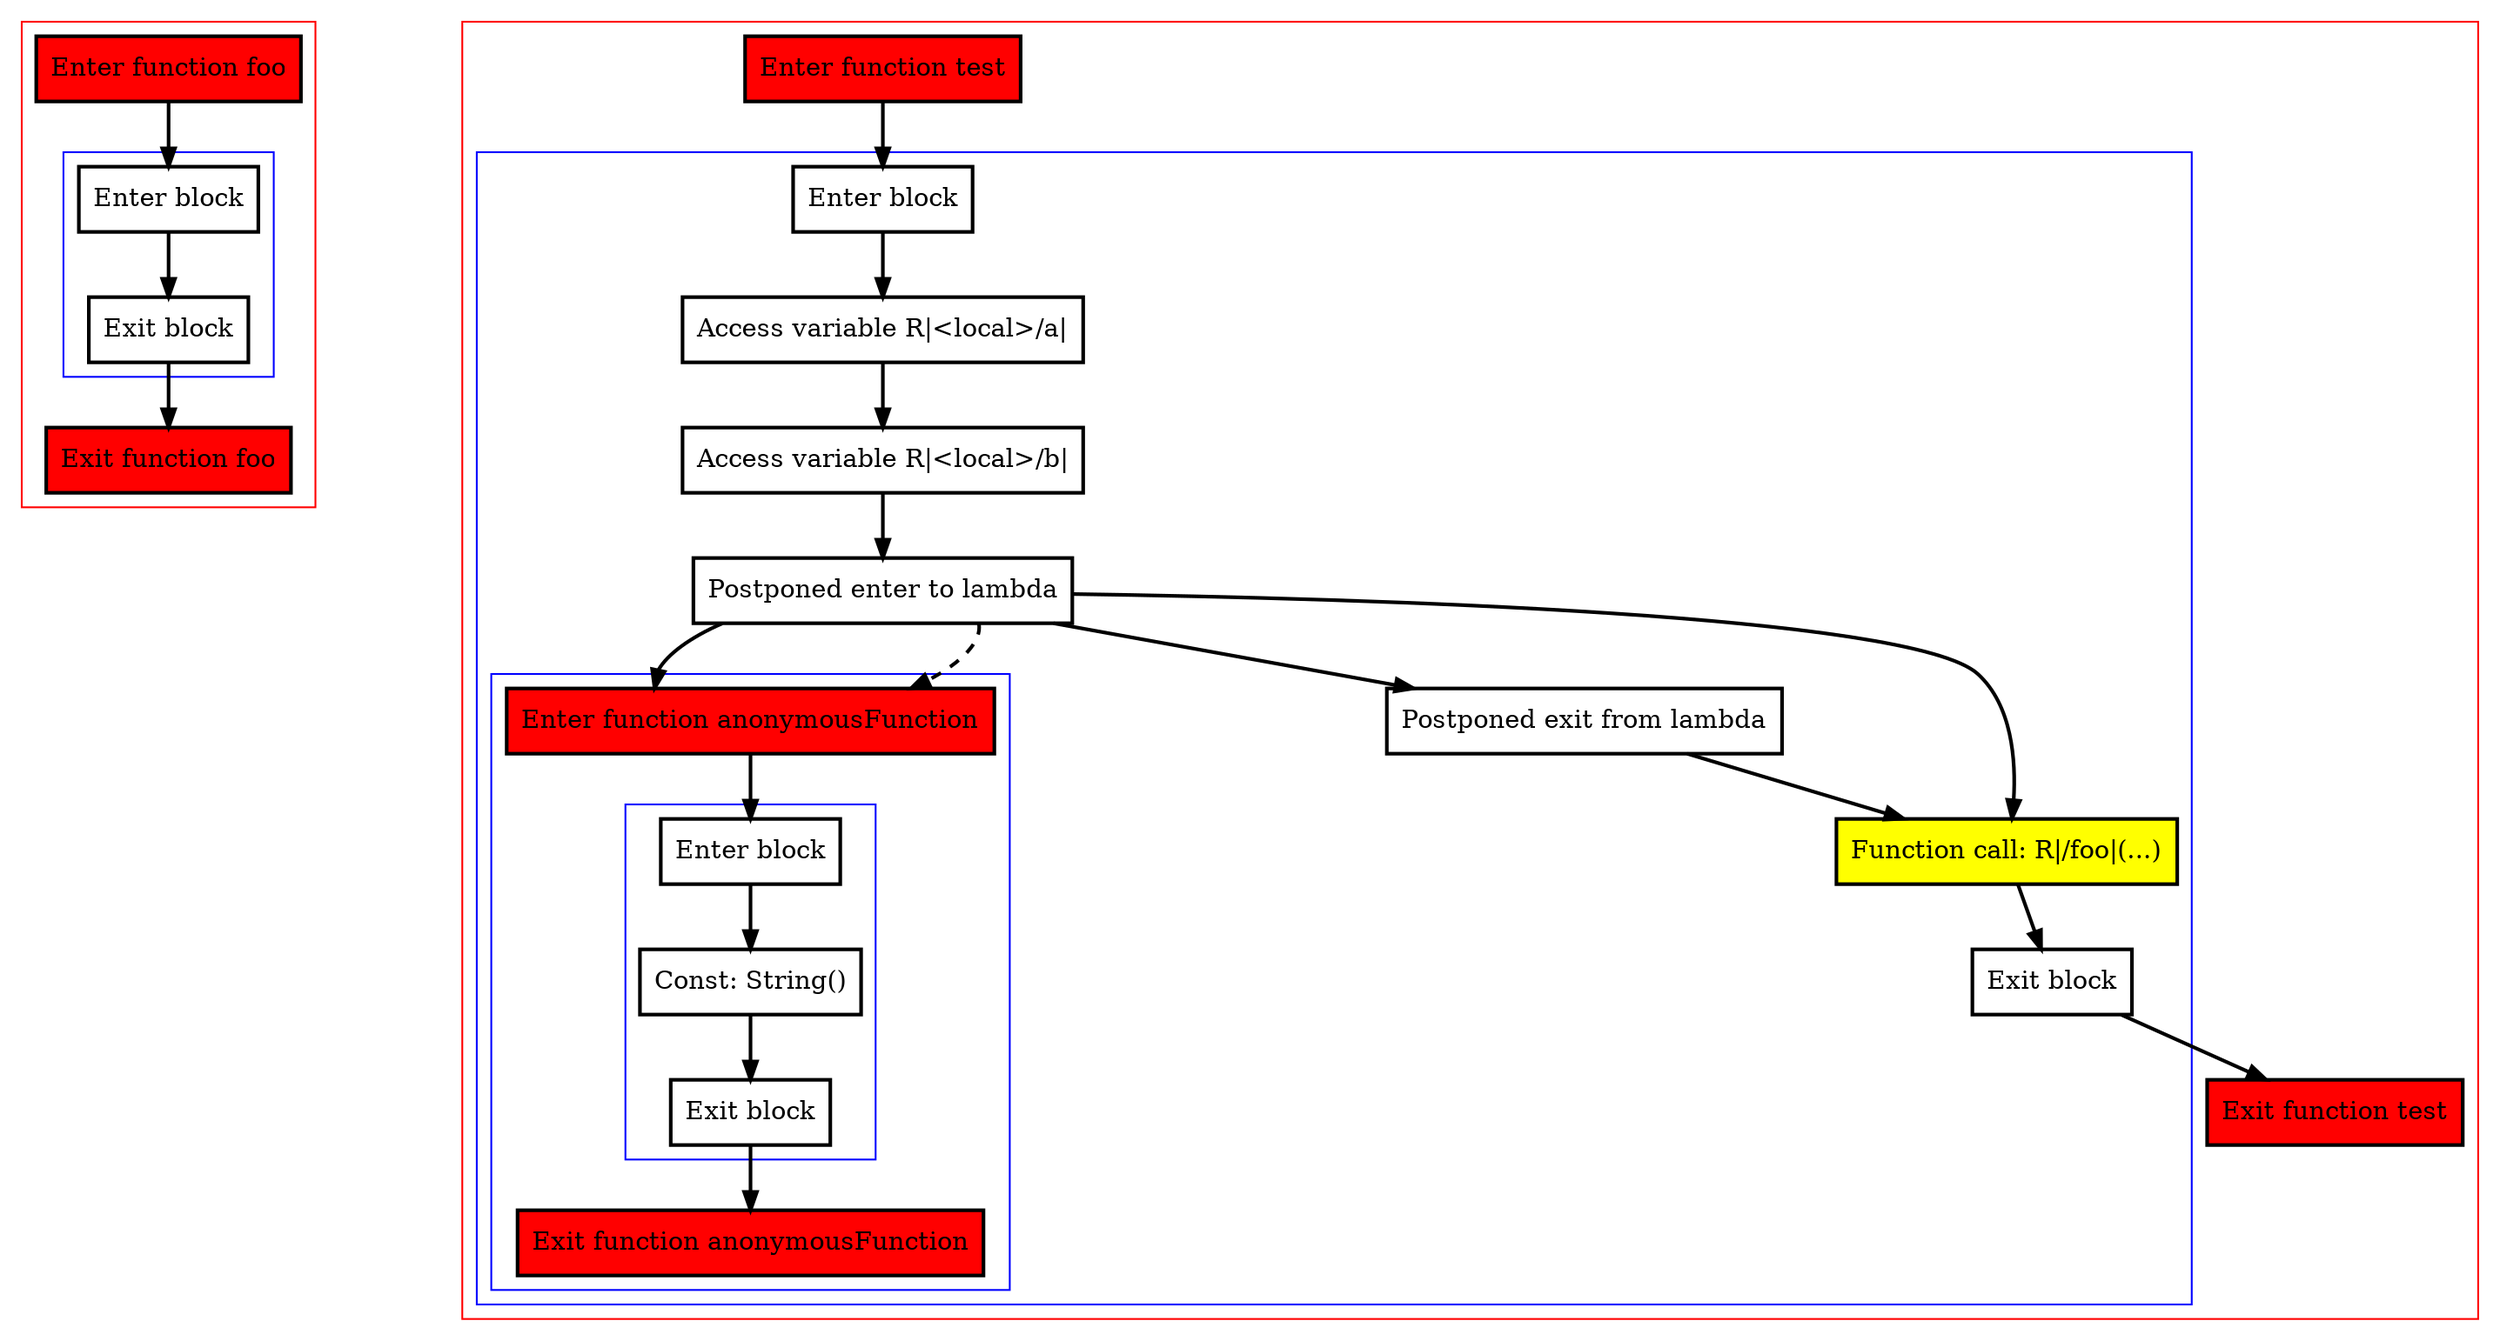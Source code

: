 digraph postponedLambdas_kt {
    graph [nodesep=3]
    node [shape=box penwidth=2]
    edge [penwidth=2]

    subgraph cluster_0 {
        color=red
        0 [label="Enter function foo" style="filled" fillcolor=red];
        subgraph cluster_1 {
            color=blue
            1 [label="Enter block"];
            2 [label="Exit block"];
        }
        3 [label="Exit function foo" style="filled" fillcolor=red];
    }
    0 -> {1};
    1 -> {2};
    2 -> {3};

    subgraph cluster_2 {
        color=red
        4 [label="Enter function test" style="filled" fillcolor=red];
        subgraph cluster_3 {
            color=blue
            5 [label="Enter block"];
            6 [label="Access variable R|<local>/a|"];
            7 [label="Access variable R|<local>/b|"];
            8 [label="Postponed enter to lambda"];
            subgraph cluster_4 {
                color=blue
                9 [label="Enter function anonymousFunction" style="filled" fillcolor=red];
                subgraph cluster_5 {
                    color=blue
                    10 [label="Enter block"];
                    11 [label="Const: String()"];
                    12 [label="Exit block"];
                }
                13 [label="Exit function anonymousFunction" style="filled" fillcolor=red];
            }
            14 [label="Postponed exit from lambda"];
            15 [label="Function call: R|/foo|(...)" style="filled" fillcolor=yellow];
            16 [label="Exit block"];
        }
        17 [label="Exit function test" style="filled" fillcolor=red];
    }
    4 -> {5};
    5 -> {6};
    6 -> {7};
    7 -> {8};
    8 -> {9 14 15};
    8 -> {9} [style=dashed];
    9 -> {10};
    10 -> {11};
    11 -> {12};
    12 -> {13};
    14 -> {15};
    15 -> {16};
    16 -> {17};

}
